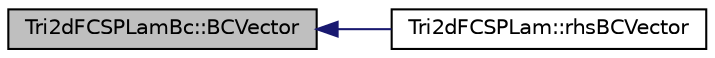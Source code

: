 digraph "Tri2dFCSPLamBc::BCVector"
{
  edge [fontname="Helvetica",fontsize="10",labelfontname="Helvetica",labelfontsize="10"];
  node [fontname="Helvetica",fontsize="10",shape=record];
  rankdir="LR";
  Node1 [label="Tri2dFCSPLamBc::BCVector",height=0.2,width=0.4,color="black", fillcolor="grey75", style="filled" fontcolor="black"];
  Node1 -> Node2 [dir="back",color="midnightblue",fontsize="10",style="solid",fontname="Helvetica"];
  Node2 [label="Tri2dFCSPLam::rhsBCVector",height=0.2,width=0.4,color="black", fillcolor="white", style="filled",URL="$classTri2dFCSPLam.html#af0ff9887a6160ad3e92d491305e43fb4",tooltip="Provides the BC Vector (boundary residual). (Neumann gradient conditions to be added soon) ..."];
}
